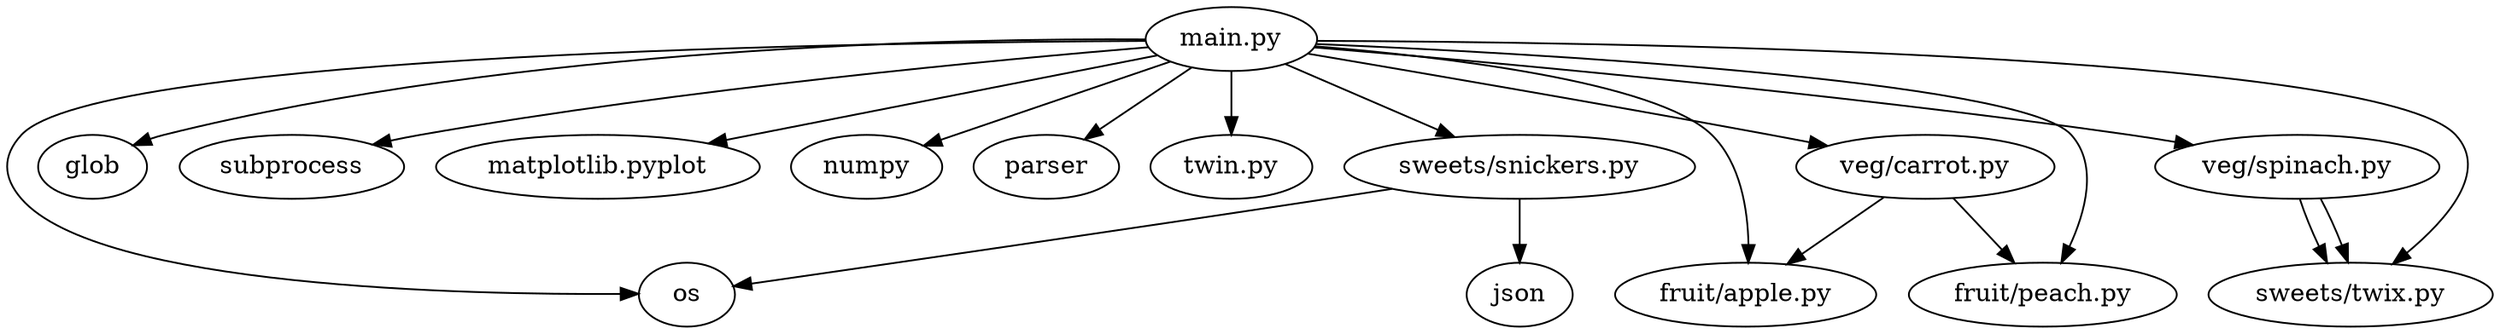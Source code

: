 digraph G {
    "main.py" -> "os"
    "main.py" -> "glob"
    "main.py" -> "subprocess"
    "main.py" -> "matplotlib.pyplot"
    "main.py" -> "numpy"
    "main.py" -> "parser"
    "main.py" -> "twin.py"
    "main.py" -> "fruit/apple.py"
    "main.py" -> "fruit/peach.py"
    "main.py" -> "sweets/twix.py"
    "main.py" -> "sweets/snickers.py"
    "main.py" -> "veg/carrot.py"
    "main.py" -> "veg/spinach.py"
    "sweets/snickers.py" -> "os"
    "sweets/snickers.py" -> "json"
    "veg/spinach.py" -> "sweets/twix.py"
    "veg/spinach.py" -> "sweets/twix.py"
    "veg/carrot.py" -> "fruit/apple.py"
    "veg/carrot.py" -> "fruit/peach.py"
}
